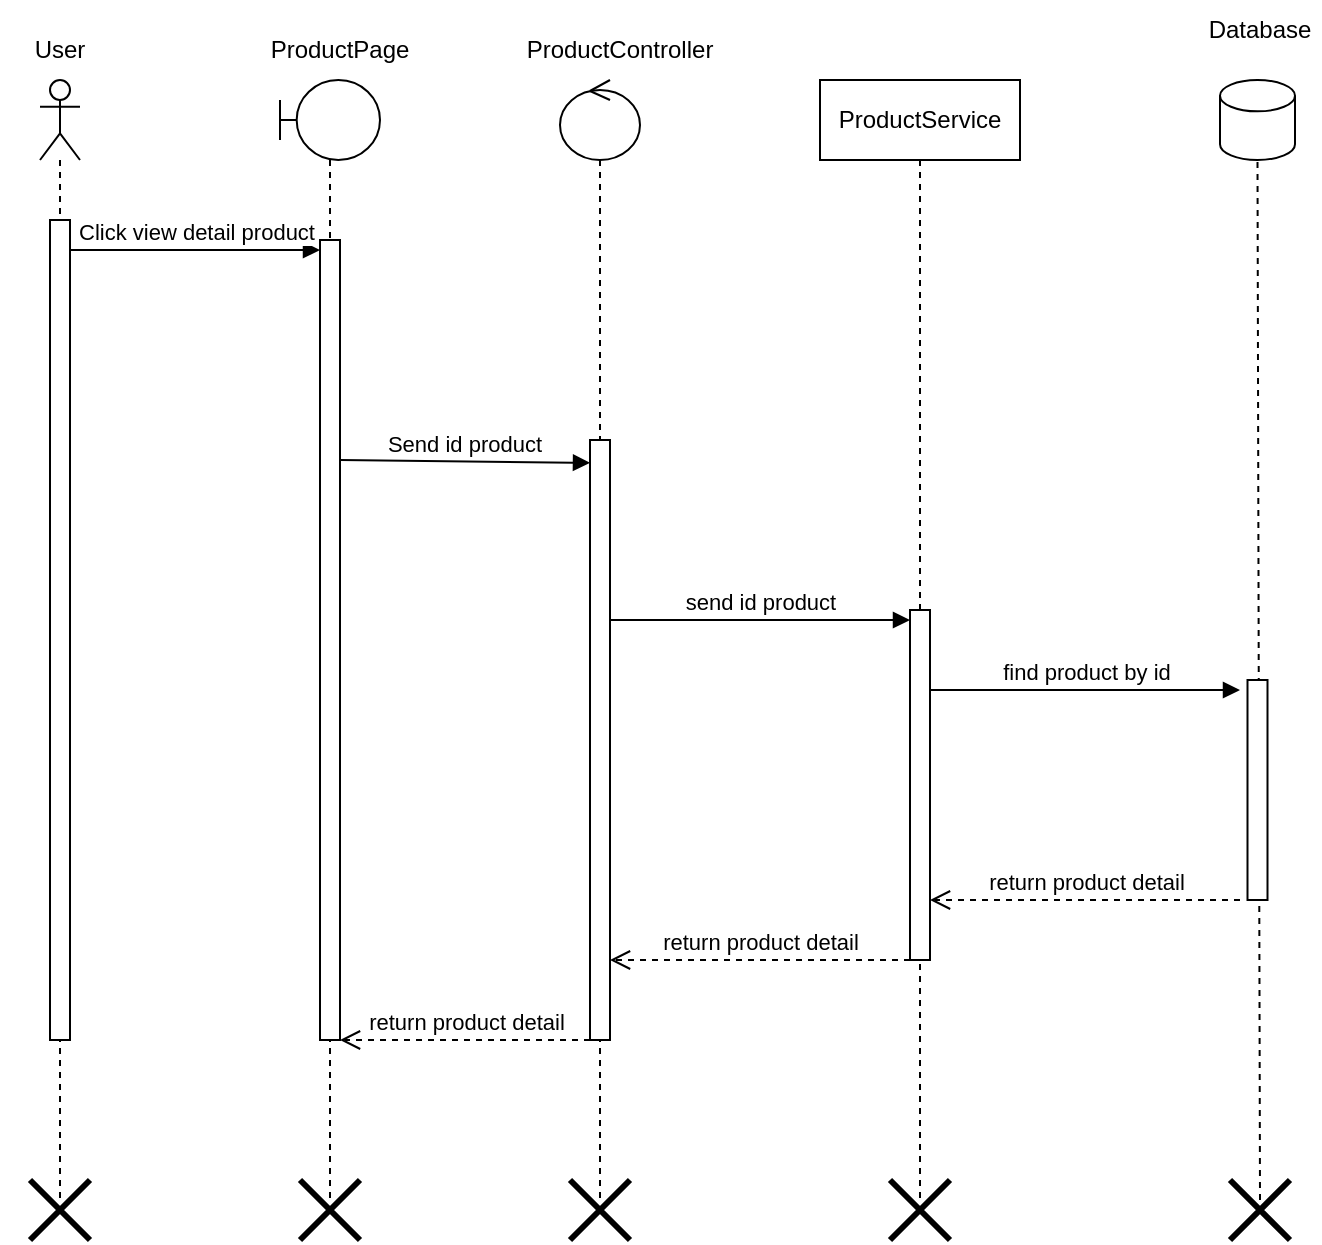 <mxfile version="22.1.16" type="device">
  <diagram name="Page-1" id="pSfQ6d_TYEGMKts_iGTd">
    <mxGraphModel dx="1050" dy="638" grid="1" gridSize="10" guides="1" tooltips="1" connect="1" arrows="1" fold="1" page="1" pageScale="1" pageWidth="850" pageHeight="1100" background="#ffffff" math="0" shadow="0">
      <root>
        <mxCell id="0" />
        <mxCell id="1" parent="0" />
        <mxCell id="xAkkedr6qHsz2bTaYm4y-1" value="" style="shape=umlLifeline;perimeter=lifelinePerimeter;whiteSpace=wrap;html=1;container=1;dropTarget=0;collapsible=0;recursiveResize=0;outlineConnect=0;portConstraint=eastwest;newEdgeStyle={&quot;curved&quot;:0,&quot;rounded&quot;:0};participant=umlActor;" parent="1" vertex="1">
          <mxGeometry x="70" y="80" width="20" height="560" as="geometry" />
        </mxCell>
        <mxCell id="xAkkedr6qHsz2bTaYm4y-2" value="" style="html=1;points=[[0,0,0,0,5],[0,1,0,0,-5],[1,0,0,0,5],[1,1,0,0,-5]];perimeter=orthogonalPerimeter;outlineConnect=0;targetShapes=umlLifeline;portConstraint=eastwest;newEdgeStyle={&quot;curved&quot;:0,&quot;rounded&quot;:0};" parent="xAkkedr6qHsz2bTaYm4y-1" vertex="1">
          <mxGeometry x="5" y="70" width="10" height="410" as="geometry" />
        </mxCell>
        <mxCell id="xAkkedr6qHsz2bTaYm4y-3" value="User" style="text;html=1;strokeColor=none;fillColor=none;align=center;verticalAlign=middle;whiteSpace=wrap;rounded=0;" parent="1" vertex="1">
          <mxGeometry x="50" y="50" width="60" height="30" as="geometry" />
        </mxCell>
        <mxCell id="xAkkedr6qHsz2bTaYm4y-4" value="" style="shape=umlLifeline;perimeter=lifelinePerimeter;whiteSpace=wrap;html=1;container=1;dropTarget=0;collapsible=0;recursiveResize=0;outlineConnect=0;portConstraint=eastwest;newEdgeStyle={&quot;curved&quot;:0,&quot;rounded&quot;:0};participant=umlBoundary;" parent="1" vertex="1">
          <mxGeometry x="190" y="80" width="50" height="560" as="geometry" />
        </mxCell>
        <mxCell id="xAkkedr6qHsz2bTaYm4y-5" value="" style="html=1;points=[[0,0,0,0,5],[0,1,0,0,-5],[1,0,0,0,5],[1,1,0,0,-5]];perimeter=orthogonalPerimeter;outlineConnect=0;targetShapes=umlLifeline;portConstraint=eastwest;newEdgeStyle={&quot;curved&quot;:0,&quot;rounded&quot;:0};" parent="xAkkedr6qHsz2bTaYm4y-4" vertex="1">
          <mxGeometry x="20" y="80" width="10" height="400" as="geometry" />
        </mxCell>
        <mxCell id="xAkkedr6qHsz2bTaYm4y-8" value="ProductPage" style="text;html=1;strokeColor=none;fillColor=none;align=center;verticalAlign=middle;whiteSpace=wrap;rounded=0;" parent="1" vertex="1">
          <mxGeometry x="190" y="50" width="60" height="30" as="geometry" />
        </mxCell>
        <mxCell id="xAkkedr6qHsz2bTaYm4y-9" value="Click view detail product" style="html=1;verticalAlign=bottom;startArrow=none;endArrow=block;startSize=8;curved=0;rounded=0;entryX=0;entryY=0;entryDx=0;entryDy=5;startFill=0;" parent="1" source="xAkkedr6qHsz2bTaYm4y-2" target="xAkkedr6qHsz2bTaYm4y-5" edge="1">
          <mxGeometry relative="1" as="geometry">
            <mxPoint x="90" y="165" as="sourcePoint" />
          </mxGeometry>
        </mxCell>
        <mxCell id="xAkkedr6qHsz2bTaYm4y-10" value="Send id product" style="html=1;verticalAlign=bottom;startArrow=none;endArrow=block;startSize=8;curved=0;rounded=0;entryX=0;entryY=0.063;entryDx=0;entryDy=0;entryPerimeter=0;startFill=0;" parent="1" edge="1">
          <mxGeometry relative="1" as="geometry">
            <mxPoint x="220" y="270" as="sourcePoint" />
            <mxPoint x="345" y="271.42" as="targetPoint" />
          </mxGeometry>
        </mxCell>
        <mxCell id="xAkkedr6qHsz2bTaYm4y-11" value="" style="shape=umlLifeline;perimeter=lifelinePerimeter;whiteSpace=wrap;html=1;container=1;dropTarget=0;collapsible=0;recursiveResize=0;outlineConnect=0;portConstraint=eastwest;newEdgeStyle={&quot;curved&quot;:0,&quot;rounded&quot;:0};participant=umlControl;" parent="1" vertex="1">
          <mxGeometry x="330" y="80" width="40" height="560" as="geometry" />
        </mxCell>
        <mxCell id="xAkkedr6qHsz2bTaYm4y-12" value="" style="html=1;points=[[0,0,0,0,5],[0,1,0,0,-5],[1,0,0,0,5],[1,1,0,0,-5]];perimeter=orthogonalPerimeter;outlineConnect=0;targetShapes=umlLifeline;portConstraint=eastwest;newEdgeStyle={&quot;curved&quot;:0,&quot;rounded&quot;:0};" parent="xAkkedr6qHsz2bTaYm4y-11" vertex="1">
          <mxGeometry x="15" y="180" width="10" height="300" as="geometry" />
        </mxCell>
        <mxCell id="xAkkedr6qHsz2bTaYm4y-15" value="ProductController" style="text;html=1;strokeColor=none;fillColor=none;align=center;verticalAlign=middle;whiteSpace=wrap;rounded=0;" parent="1" vertex="1">
          <mxGeometry x="330" y="50" width="60" height="30" as="geometry" />
        </mxCell>
        <mxCell id="xAkkedr6qHsz2bTaYm4y-16" value="ProductService" style="shape=umlLifeline;perimeter=lifelinePerimeter;whiteSpace=wrap;html=1;container=1;dropTarget=0;collapsible=0;recursiveResize=0;outlineConnect=0;portConstraint=eastwest;newEdgeStyle={&quot;curved&quot;:0,&quot;rounded&quot;:0};" parent="1" vertex="1">
          <mxGeometry x="460" y="80" width="100" height="560" as="geometry" />
        </mxCell>
        <mxCell id="xAkkedr6qHsz2bTaYm4y-17" value="" style="html=1;points=[[0,0,0,0,5],[0,1,0,0,-5],[1,0,0,0,5],[1,1,0,0,-5]];perimeter=orthogonalPerimeter;outlineConnect=0;targetShapes=umlLifeline;portConstraint=eastwest;newEdgeStyle={&quot;curved&quot;:0,&quot;rounded&quot;:0};" parent="xAkkedr6qHsz2bTaYm4y-16" vertex="1">
          <mxGeometry x="45" y="265" width="10" height="175" as="geometry" />
        </mxCell>
        <mxCell id="xAkkedr6qHsz2bTaYm4y-39" value="" style="shape=umlDestroy;whiteSpace=wrap;html=1;strokeWidth=3;targetShapes=umlLifeline;" parent="xAkkedr6qHsz2bTaYm4y-16" vertex="1">
          <mxGeometry x="35" y="550" width="30" height="30" as="geometry" />
        </mxCell>
        <mxCell id="xAkkedr6qHsz2bTaYm4y-18" value="send id product" style="html=1;verticalAlign=bottom;startArrow=none;endArrow=block;startSize=8;curved=0;rounded=0;entryX=0;entryY=0;entryDx=0;entryDy=5;startFill=0;" parent="1" source="xAkkedr6qHsz2bTaYm4y-12" target="xAkkedr6qHsz2bTaYm4y-17" edge="1">
          <mxGeometry relative="1" as="geometry">
            <mxPoint x="435" y="350" as="sourcePoint" />
          </mxGeometry>
        </mxCell>
        <mxCell id="xAkkedr6qHsz2bTaYm4y-21" value="find product by id" style="html=1;verticalAlign=bottom;startArrow=none;endArrow=block;startSize=8;curved=0;rounded=0;startFill=0;" parent="1" source="xAkkedr6qHsz2bTaYm4y-17" edge="1">
          <mxGeometry relative="1" as="geometry">
            <mxPoint x="580" y="415" as="sourcePoint" />
            <mxPoint x="670" y="385" as="targetPoint" />
          </mxGeometry>
        </mxCell>
        <mxCell id="xAkkedr6qHsz2bTaYm4y-23" value="" style="shape=cylinder3;whiteSpace=wrap;html=1;boundedLbl=1;backgroundOutline=1;size=7.833;" parent="1" vertex="1">
          <mxGeometry x="660" y="80" width="37.5" height="40" as="geometry" />
        </mxCell>
        <mxCell id="xAkkedr6qHsz2bTaYm4y-24" value="" style="endArrow=none;dashed=1;html=1;rounded=0;entryX=0.5;entryY=1;entryDx=0;entryDy=0;entryPerimeter=0;" parent="1" target="xAkkedr6qHsz2bTaYm4y-23" edge="1">
          <mxGeometry width="50" height="50" relative="1" as="geometry">
            <mxPoint x="680" y="640" as="sourcePoint" />
            <mxPoint x="420" y="40" as="targetPoint" />
          </mxGeometry>
        </mxCell>
        <mxCell id="xAkkedr6qHsz2bTaYm4y-25" value="Database" style="text;html=1;strokeColor=none;fillColor=none;align=center;verticalAlign=middle;whiteSpace=wrap;rounded=0;" parent="1" vertex="1">
          <mxGeometry x="650" y="40" width="60" height="30" as="geometry" />
        </mxCell>
        <mxCell id="xAkkedr6qHsz2bTaYm4y-26" value="" style="html=1;points=[[0,0,0,0,5],[0,1,0,0,-5],[1,0,0,0,5],[1,1,0,0,-5]];perimeter=orthogonalPerimeter;outlineConnect=0;targetShapes=umlLifeline;portConstraint=eastwest;newEdgeStyle={&quot;curved&quot;:0,&quot;rounded&quot;:0};" parent="1" vertex="1">
          <mxGeometry x="673.75" y="380" width="10" height="110" as="geometry" />
        </mxCell>
        <mxCell id="xAkkedr6qHsz2bTaYm4y-29" value="return product detail" style="html=1;verticalAlign=bottom;endArrow=open;dashed=1;endSize=8;curved=0;rounded=0;" parent="1" edge="1">
          <mxGeometry relative="1" as="geometry">
            <mxPoint x="515" y="490" as="targetPoint" />
            <mxPoint x="670" y="490" as="sourcePoint" />
          </mxGeometry>
        </mxCell>
        <mxCell id="xAkkedr6qHsz2bTaYm4y-30" value="return product detail" style="html=1;verticalAlign=bottom;endArrow=open;dashed=1;endSize=8;curved=0;rounded=0;" parent="1" edge="1">
          <mxGeometry relative="1" as="geometry">
            <mxPoint x="355" y="520" as="targetPoint" />
            <mxPoint x="505" y="520" as="sourcePoint" />
          </mxGeometry>
        </mxCell>
        <mxCell id="xAkkedr6qHsz2bTaYm4y-31" value="return product detail" style="html=1;verticalAlign=bottom;endArrow=open;dashed=1;endSize=8;curved=0;rounded=0;" parent="1" source="xAkkedr6qHsz2bTaYm4y-12" edge="1">
          <mxGeometry relative="1" as="geometry">
            <mxPoint x="220" y="560" as="targetPoint" />
            <mxPoint x="370" y="560" as="sourcePoint" />
          </mxGeometry>
        </mxCell>
        <mxCell id="xAkkedr6qHsz2bTaYm4y-33" value="" style="shape=umlDestroy;whiteSpace=wrap;html=1;strokeWidth=3;targetShapes=umlLifeline;" parent="1" vertex="1">
          <mxGeometry x="665" y="630" width="30" height="30" as="geometry" />
        </mxCell>
        <mxCell id="xAkkedr6qHsz2bTaYm4y-40" value="" style="shape=umlDestroy;whiteSpace=wrap;html=1;strokeWidth=3;targetShapes=umlLifeline;" parent="1" vertex="1">
          <mxGeometry x="335" y="630" width="30" height="30" as="geometry" />
        </mxCell>
        <mxCell id="xAkkedr6qHsz2bTaYm4y-41" value="" style="shape=umlDestroy;whiteSpace=wrap;html=1;strokeWidth=3;targetShapes=umlLifeline;" parent="1" vertex="1">
          <mxGeometry x="200" y="630" width="30" height="30" as="geometry" />
        </mxCell>
        <mxCell id="xAkkedr6qHsz2bTaYm4y-42" value="" style="shape=umlDestroy;whiteSpace=wrap;html=1;strokeWidth=3;targetShapes=umlLifeline;" parent="1" vertex="1">
          <mxGeometry x="65" y="630" width="30" height="30" as="geometry" />
        </mxCell>
      </root>
    </mxGraphModel>
  </diagram>
</mxfile>
